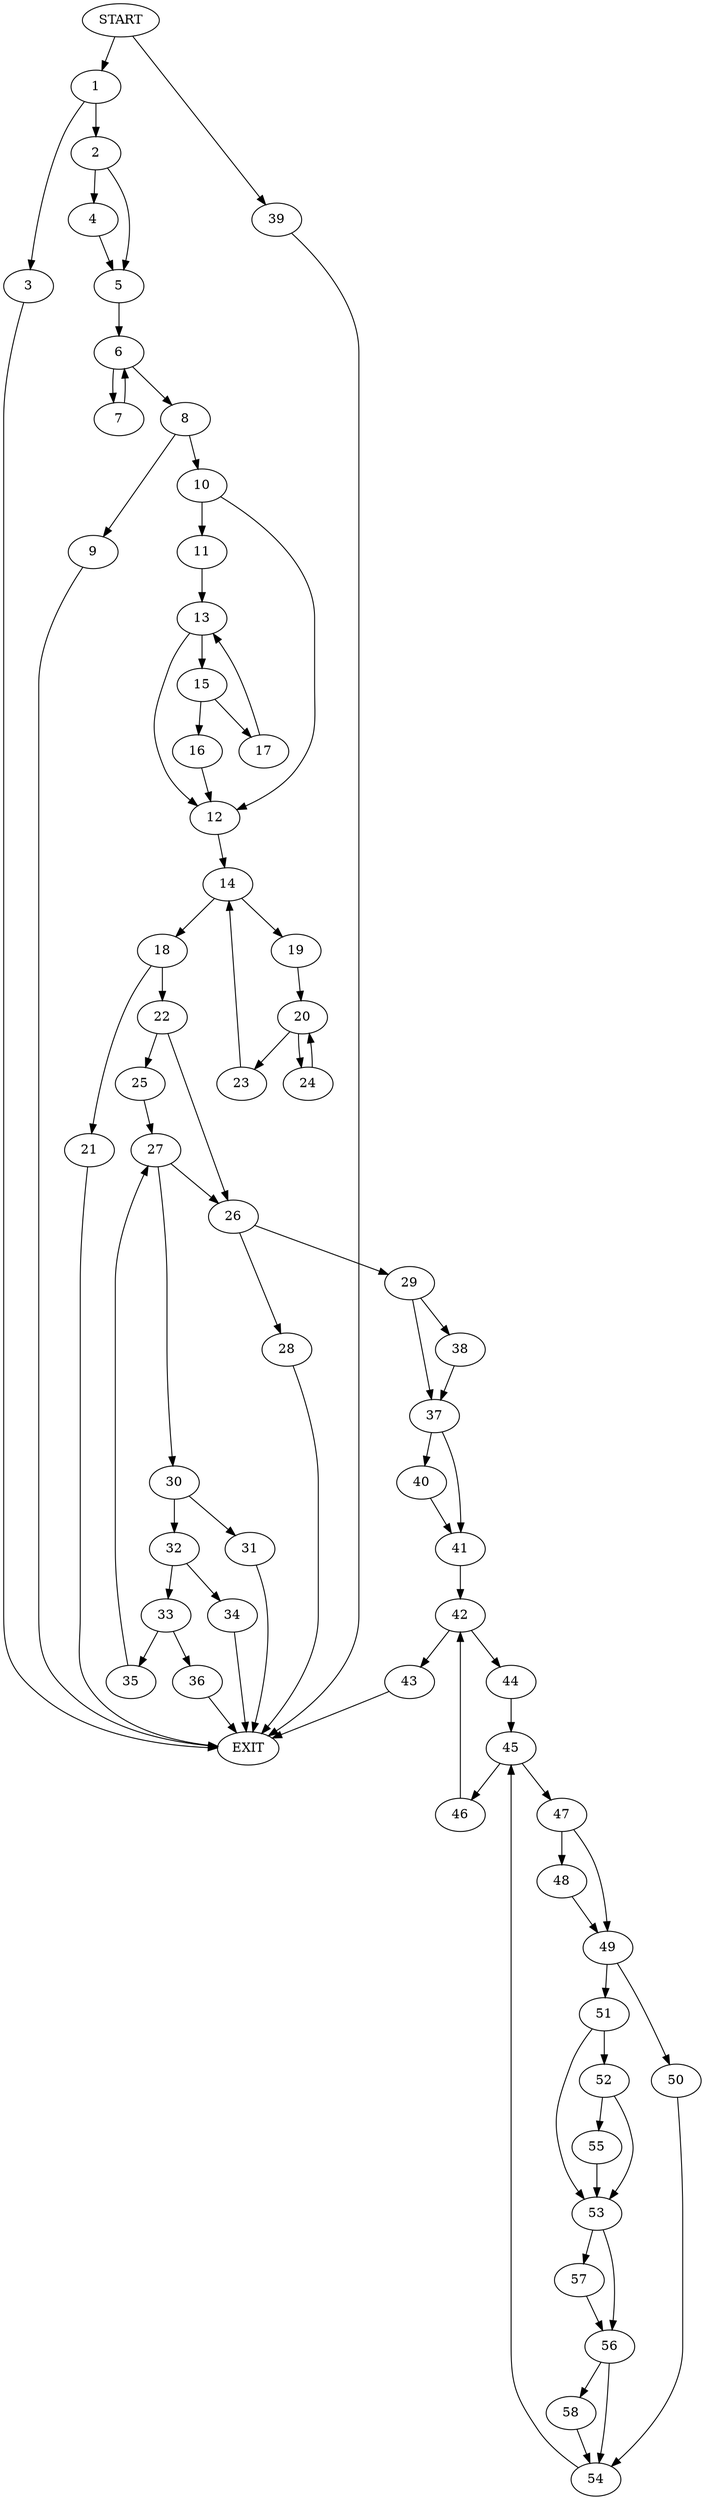 digraph {
0 [label="START"]
59 [label="EXIT"]
0 -> 1
1 -> 2
1 -> 3
2 -> 4
2 -> 5
3 -> 59
4 -> 5
5 -> 6
6 -> 7
6 -> 8
8 -> 9
8 -> 10
7 -> 6
10 -> 11
10 -> 12
9 -> 59
11 -> 13
12 -> 14
13 -> 12
13 -> 15
15 -> 16
15 -> 17
16 -> 12
17 -> 13
14 -> 18
14 -> 19
19 -> 20
18 -> 21
18 -> 22
20 -> 23
20 -> 24
23 -> 14
24 -> 20
21 -> 59
22 -> 25
22 -> 26
25 -> 27
26 -> 28
26 -> 29
27 -> 26
27 -> 30
30 -> 31
30 -> 32
31 -> 59
32 -> 33
32 -> 34
33 -> 35
33 -> 36
34 -> 59
36 -> 59
35 -> 27
28 -> 59
29 -> 37
29 -> 38
0 -> 39
39 -> 59
38 -> 37
37 -> 40
37 -> 41
41 -> 42
40 -> 41
42 -> 43
42 -> 44
43 -> 59
44 -> 45
45 -> 46
45 -> 47
47 -> 48
47 -> 49
46 -> 42
49 -> 50
49 -> 51
48 -> 49
51 -> 52
51 -> 53
50 -> 54
54 -> 45
52 -> 53
52 -> 55
53 -> 56
53 -> 57
55 -> 53
56 -> 58
56 -> 54
57 -> 56
58 -> 54
}
